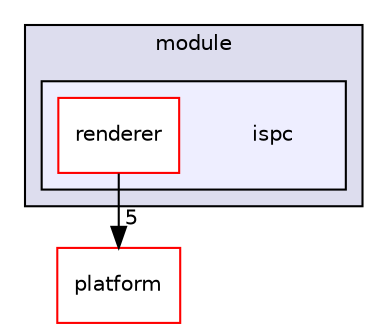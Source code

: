 digraph "bioexplorer/backend/module/ispc" {
  compound=true
  node [ fontsize="10", fontname="Helvetica"];
  edge [ labelfontsize="10", labelfontname="Helvetica"];
  subgraph clusterdir_c688dfc80a4dcefb30f317756915084e {
    graph [ bgcolor="#ddddee", pencolor="black", label="module" fontname="Helvetica", fontsize="10", URL="dir_c688dfc80a4dcefb30f317756915084e.html"]
  subgraph clusterdir_069a0991ae581133e923f6a2203994db {
    graph [ bgcolor="#eeeeff", pencolor="black", label="" URL="dir_069a0991ae581133e923f6a2203994db.html"];
    dir_069a0991ae581133e923f6a2203994db [shape=plaintext label="ispc"];
  dir_86f0b4869ee09c874d23be5e71808b13 [shape=box label="renderer" fillcolor="white" style="filled" color="red" URL="dir_86f0b4869ee09c874d23be5e71808b13.html"];
  }
  }
  dir_c5a52a81292cf9a5167198f4f346d6d9 [shape=box label="platform" fillcolor="white" style="filled" color="red" URL="dir_c5a52a81292cf9a5167198f4f346d6d9.html"];
  dir_86f0b4869ee09c874d23be5e71808b13->dir_c5a52a81292cf9a5167198f4f346d6d9 [headlabel="5", labeldistance=1.5 headhref="dir_000007_000058.html"];
}
